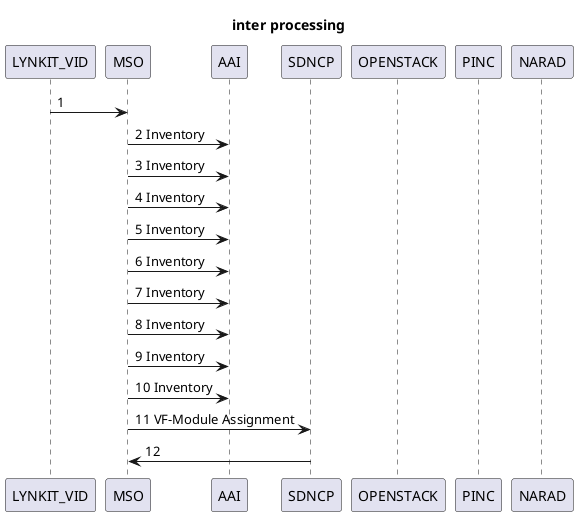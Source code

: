 @startuml
title inter processing
participant LYNKIT_VID order 0
participant MSO order 1
participant AAI order 2
participant SDNCP order 3
participant OPENSTACK order 4
participant PINC order 5
participant NARAD order 6
LYNKIT_VID->MSO : 1 
MSO->AAI : 2 Inventory
MSO->AAI : 3 Inventory
MSO->AAI : 4 Inventory
MSO->AAI : 5 Inventory
MSO->AAI : 6 Inventory
MSO->AAI : 7 Inventory
MSO->AAI : 8 Inventory
MSO->AAI : 9 Inventory
MSO->AAI : 10 Inventory
MSO->SDNCP : 11 VF-Module Assignment
SDNCP->MSO : 12 
@enduml